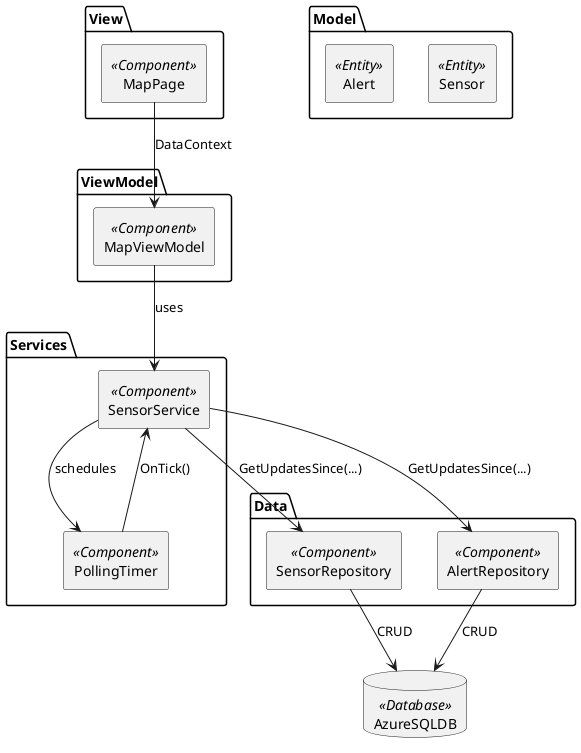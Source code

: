 @startuml
skinparam componentStyle rectangle

package "View" {
  [MapPage] <<Component>>
}
package "ViewModel" {
  [MapViewModel] <<Component>>
}
package "Model" {
  [Sensor] <<Entity>>
  [Alert] <<Entity>>
}
package "Services" {
  [SensorService] <<Component>>
  [PollingTimer] <<Component>>
}
package "Data" {
  [SensorRepository] <<Component>>
  [AlertRepository] <<Component>>
}
database "AzureSQLDB" <<Database>>

MapPage --> MapViewModel : DataContext
MapViewModel --> SensorService : uses
SensorService --> PollingTimer : schedules
PollingTimer --> SensorService : OnTick()
SensorService --> SensorRepository : GetUpdatesSince(...)
SensorService --> AlertRepository  : GetUpdatesSince(...)
SensorRepository --> AzureSQLDB    : CRUD
AlertRepository --> AzureSQLDB     : CRUD
@enduml
